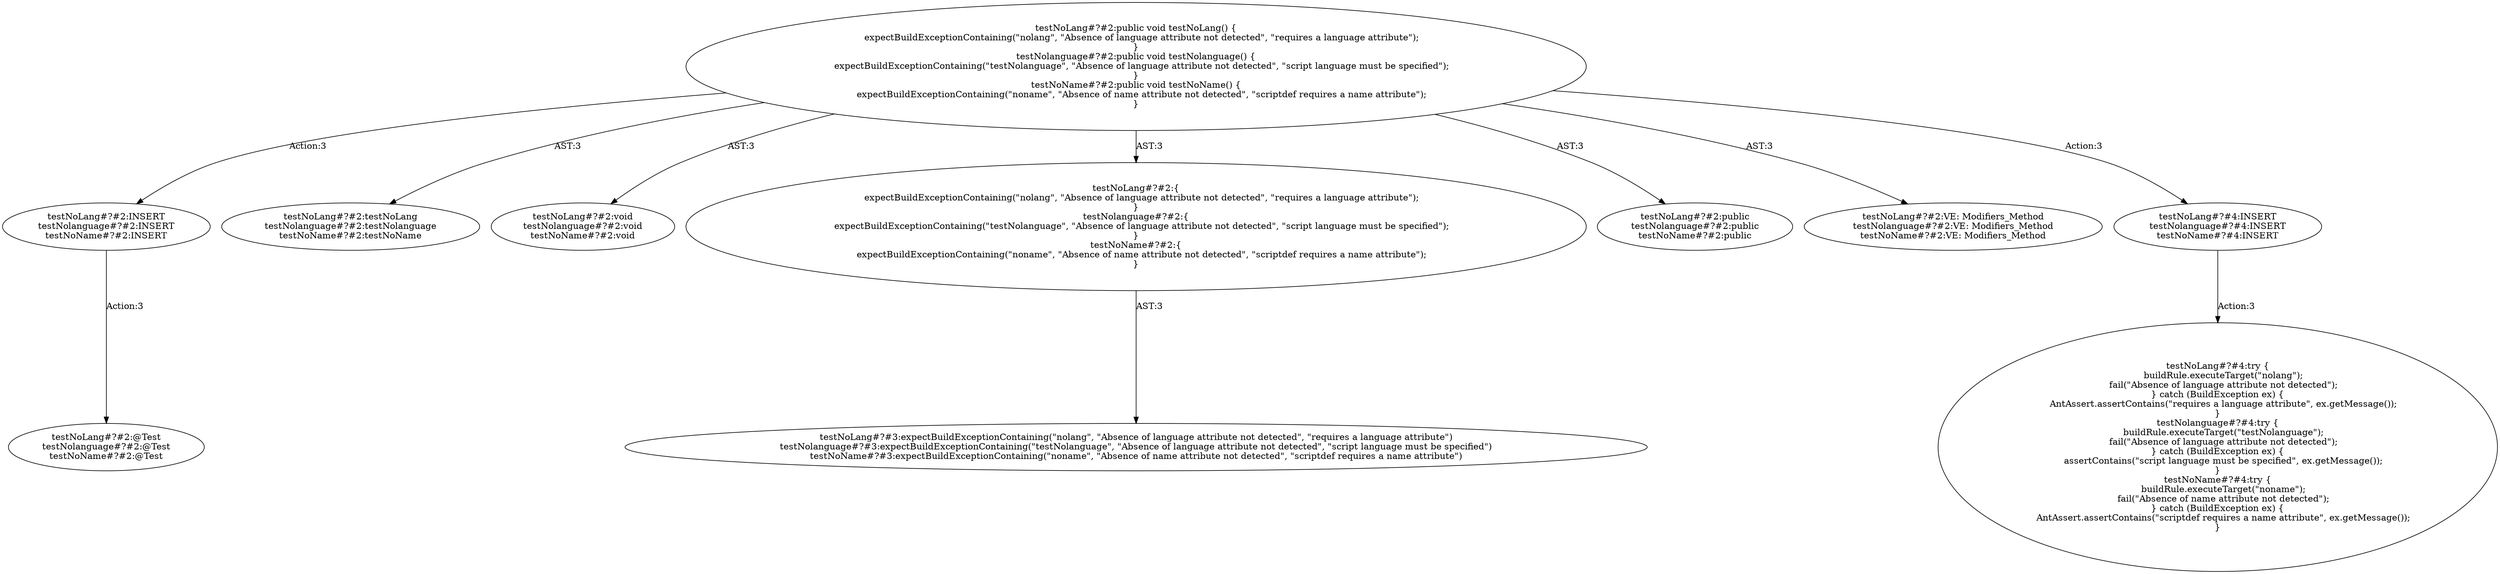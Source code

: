 digraph "Pattern" {
0 [label="testNoLang#?#2:INSERT
testNolanguage#?#2:INSERT
testNoName#?#2:INSERT" shape=ellipse]
1 [label="testNoLang#?#2:public void testNoLang() \{
    expectBuildExceptionContaining(\"nolang\", \"Absence of language attribute not detected\", \"requires a language attribute\");
\}
testNolanguage#?#2:public void testNolanguage() \{
    expectBuildExceptionContaining(\"testNolanguage\", \"Absence of language attribute not detected\", \"script language must be specified\");
\}
testNoName#?#2:public void testNoName() \{
    expectBuildExceptionContaining(\"noname\", \"Absence of name attribute not detected\", \"scriptdef requires a name attribute\");
\}" shape=ellipse]
2 [label="testNoLang#?#2:testNoLang
testNolanguage#?#2:testNolanguage
testNoName#?#2:testNoName" shape=ellipse]
3 [label="testNoLang#?#2:void
testNolanguage#?#2:void
testNoName#?#2:void" shape=ellipse]
4 [label="testNoLang#?#2:\{
    expectBuildExceptionContaining(\"nolang\", \"Absence of language attribute not detected\", \"requires a language attribute\");
\}
testNolanguage#?#2:\{
    expectBuildExceptionContaining(\"testNolanguage\", \"Absence of language attribute not detected\", \"script language must be specified\");
\}
testNoName#?#2:\{
    expectBuildExceptionContaining(\"noname\", \"Absence of name attribute not detected\", \"scriptdef requires a name attribute\");
\}" shape=ellipse]
5 [label="testNoLang#?#3:expectBuildExceptionContaining(\"nolang\", \"Absence of language attribute not detected\", \"requires a language attribute\")
testNolanguage#?#3:expectBuildExceptionContaining(\"testNolanguage\", \"Absence of language attribute not detected\", \"script language must be specified\")
testNoName#?#3:expectBuildExceptionContaining(\"noname\", \"Absence of name attribute not detected\", \"scriptdef requires a name attribute\")" shape=ellipse]
6 [label="testNoLang#?#2:public
testNolanguage#?#2:public
testNoName#?#2:public" shape=ellipse]
7 [label="testNoLang#?#2:VE: Modifiers_Method
testNolanguage#?#2:VE: Modifiers_Method
testNoName#?#2:VE: Modifiers_Method" shape=ellipse]
8 [label="testNoLang#?#4:INSERT
testNolanguage#?#4:INSERT
testNoName#?#4:INSERT" shape=ellipse]
9 [label="testNoLang#?#4:try \{
    buildRule.executeTarget(\"nolang\");
    fail(\"Absence of language attribute not detected\");
\} catch (BuildException ex) \{
    AntAssert.assertContains(\"requires a language attribute\", ex.getMessage());
\}
testNolanguage#?#4:try \{
    buildRule.executeTarget(\"testNolanguage\");
    fail(\"Absence of language attribute not detected\");
\} catch (BuildException ex) \{
    assertContains(\"script language must be specified\", ex.getMessage());
\}
testNoName#?#4:try \{
    buildRule.executeTarget(\"noname\");
    fail(\"Absence of name attribute not detected\");
\} catch (BuildException ex) \{
    AntAssert.assertContains(\"scriptdef requires a name attribute\", ex.getMessage());
\}" shape=ellipse]
10 [label="testNoLang#?#2:@Test
testNolanguage#?#2:@Test
testNoName#?#2:@Test" shape=ellipse]
0 -> 10 [label="Action:3"];
1 -> 0 [label="Action:3"];
1 -> 2 [label="AST:3"];
1 -> 3 [label="AST:3"];
1 -> 4 [label="AST:3"];
1 -> 6 [label="AST:3"];
1 -> 7 [label="AST:3"];
1 -> 8 [label="Action:3"];
4 -> 5 [label="AST:3"];
8 -> 9 [label="Action:3"];
}